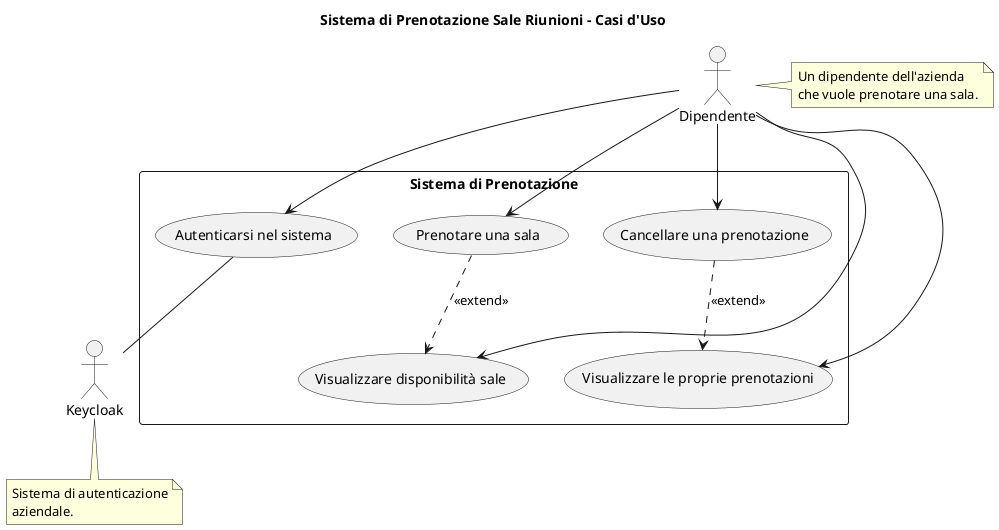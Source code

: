 @startuml BookingSystem-UseCases
!define RECTANGLE class

title Sistema di Prenotazione Sale Riunioni - Casi d'Uso

' Definizione degli attori
actor "Dipendente" as Employee
actor "Keycloak" as KeycloakSystem

' Definizione del boundary del sistema
rectangle "Sistema di Prenotazione" {

  ' Casi d'uso principali
  usecase UC1 as "Autenticarsi nel sistema"
  usecase UC2 as "Visualizzare disponibilità sale"
  usecase UC3 as "Prenotare una sala"
  usecase UC4 as "Cancellare una prenotazione"
  usecase UC5 as "Visualizzare le proprie prenotazioni"
}

' Relazioni attori-casi d'uso
Employee --> UC1
Employee --> UC2
Employee --> UC3
Employee --> UC4
Employee --> UC5

' Relazioni con sistemi esterni
UC1 -- KeycloakSystem

' Relazioni tra casi d'uso
UC3 ..> UC2 : <<extend>>
UC4 ..> UC5 : <<extend>>


' Note esplicative
note right of Employee
  Un dipendente dell'azienda
  che vuole prenotare una sala.
end note

note bottom of KeycloakSystem
  Sistema di autenticazione
  aziendale.
end note

@enduml
